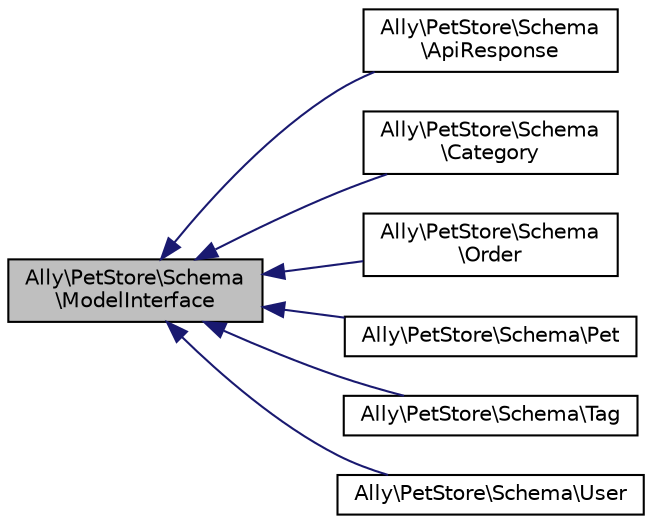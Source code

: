 digraph "Ally\PetStore\Schema\ModelInterface"
{
 // INTERACTIVE_SVG=YES
  edge [fontname="Helvetica",fontsize="10",labelfontname="Helvetica",labelfontsize="10"];
  node [fontname="Helvetica",fontsize="10",shape=record];
  rankdir="LR";
  Node0 [label="Ally\\PetStore\\Schema\l\\ModelInterface",height=0.2,width=0.4,color="black", fillcolor="grey75", style="filled", fontcolor="black"];
  Node0 -> Node1 [dir="back",color="midnightblue",fontsize="10",style="solid",fontname="Helvetica"];
  Node1 [label="Ally\\PetStore\\Schema\l\\ApiResponse",height=0.2,width=0.4,color="black", fillcolor="white", style="filled",URL="$d0/ddd/class_ally_1_1_pet_store_1_1_schema_1_1_api_response.html"];
  Node0 -> Node2 [dir="back",color="midnightblue",fontsize="10",style="solid",fontname="Helvetica"];
  Node2 [label="Ally\\PetStore\\Schema\l\\Category",height=0.2,width=0.4,color="black", fillcolor="white", style="filled",URL="$db/de7/class_ally_1_1_pet_store_1_1_schema_1_1_category.html"];
  Node0 -> Node3 [dir="back",color="midnightblue",fontsize="10",style="solid",fontname="Helvetica"];
  Node3 [label="Ally\\PetStore\\Schema\l\\Order",height=0.2,width=0.4,color="black", fillcolor="white", style="filled",URL="$dc/dfb/class_ally_1_1_pet_store_1_1_schema_1_1_order.html"];
  Node0 -> Node4 [dir="back",color="midnightblue",fontsize="10",style="solid",fontname="Helvetica"];
  Node4 [label="Ally\\PetStore\\Schema\\Pet",height=0.2,width=0.4,color="black", fillcolor="white", style="filled",URL="$d7/dc3/class_ally_1_1_pet_store_1_1_schema_1_1_pet.html"];
  Node0 -> Node5 [dir="back",color="midnightblue",fontsize="10",style="solid",fontname="Helvetica"];
  Node5 [label="Ally\\PetStore\\Schema\\Tag",height=0.2,width=0.4,color="black", fillcolor="white", style="filled",URL="$d7/dec/class_ally_1_1_pet_store_1_1_schema_1_1_tag.html"];
  Node0 -> Node6 [dir="back",color="midnightblue",fontsize="10",style="solid",fontname="Helvetica"];
  Node6 [label="Ally\\PetStore\\Schema\\User",height=0.2,width=0.4,color="black", fillcolor="white", style="filled",URL="$dd/d7d/class_ally_1_1_pet_store_1_1_schema_1_1_user.html"];
}
